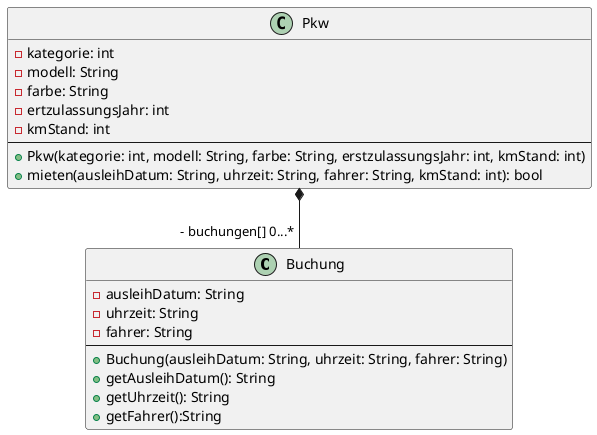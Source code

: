 @startuml
class Buchung {
  - ausleihDatum: String 
  - uhrzeit: String 
  - fahrer: String
  --
  + Buchung(ausleihDatum: String, uhrzeit: String, fahrer: String)            
  + getAusleihDatum(): String
  + getUhrzeit(): String
  + getFahrer():String
}

class Pkw{
  - kategorie: int
  - modell: String
  - farbe: String
  - ertzulassungsJahr: int
  - kmStand: int
  --
  + Pkw(kategorie: int, modell: String, farbe: String, erstzulassungsJahr: int, kmStand: int)
  + mieten(ausleihDatum: String, uhrzeit: String, fahrer: String, kmStand: int): bool
}

Pkw *-- "- buchungen[] 0...*" Buchung
@enduml